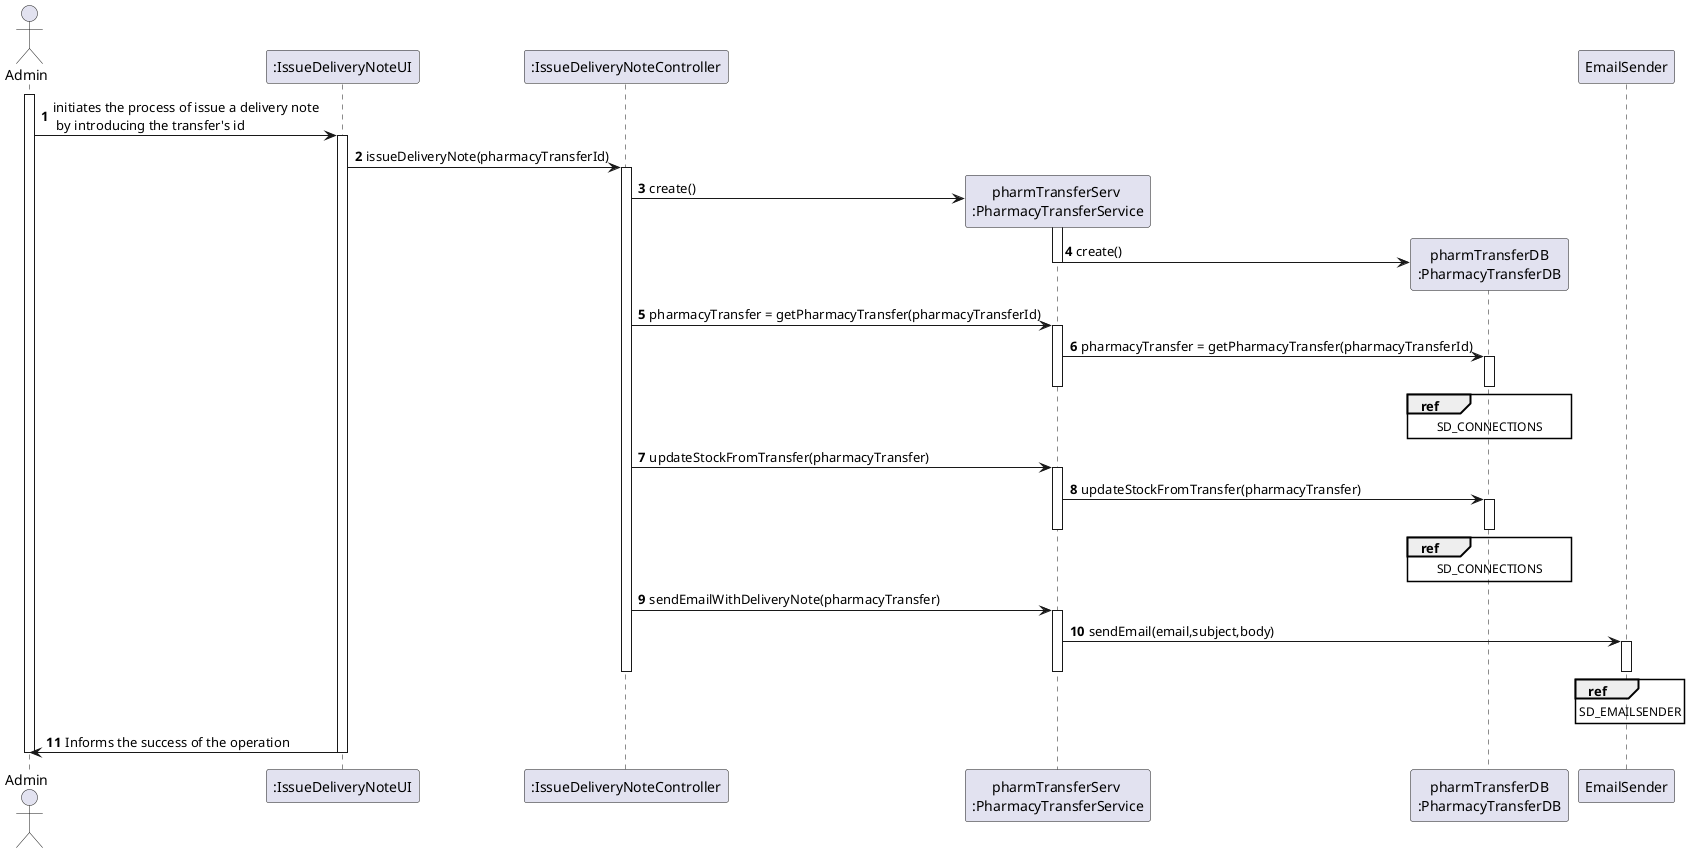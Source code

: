 @startuml
autonumber
actor "Admin" as ADMIN

participant ":IssueDeliveryNoteUI" as UI
participant ":IssueDeliveryNoteController" as CTRL
participant "pharmTransferServ \n:PharmacyTransferService" as PTS
participant "pharmTransferDB\n:PharmacyTransferDB" as PTDB
participant "EmailSender" as E

activate ADMIN

ADMIN -> UI :initiates the process of issue a delivery note  \n by introducing the transfer's id
activate UI
UI -> CTRL : issueDeliveryNote(pharmacyTransferId)
activate CTRL
CTRL -> PTS** : create()
activate PTS
PTS -> PTDB** : create()
deactivate PTS
CTRL -> PTS : pharmacyTransfer = getPharmacyTransfer(pharmacyTransferId)
activate PTS
PTS -> PTDB : pharmacyTransfer = getPharmacyTransfer(pharmacyTransferId)
activate PTDB
ref over PTDB
SD_CONNECTIONS
end
deactivate PTDB
deactivate PTS
CTRL -> PTS : updateStockFromTransfer(pharmacyTransfer)
activate PTS
PTS -> PTDB : updateStockFromTransfer(pharmacyTransfer)
activate PTDB
ref over PTDB
SD_CONNECTIONS
end
deactivate PTDB
deactivate PTS
CTRL -> PTS : sendEmailWithDeliveryNote(pharmacyTransfer)
activate PTS
PTS -> E : sendEmail(email,subject,body)
activate E
ref over E
SD_EMAILSENDER
end
deactivate E
deactivate PTS
deactivate CTRL
UI -> ADMIN : Informs the success of the operation
deactivate UI

deactivate ADMIN

@enduml
